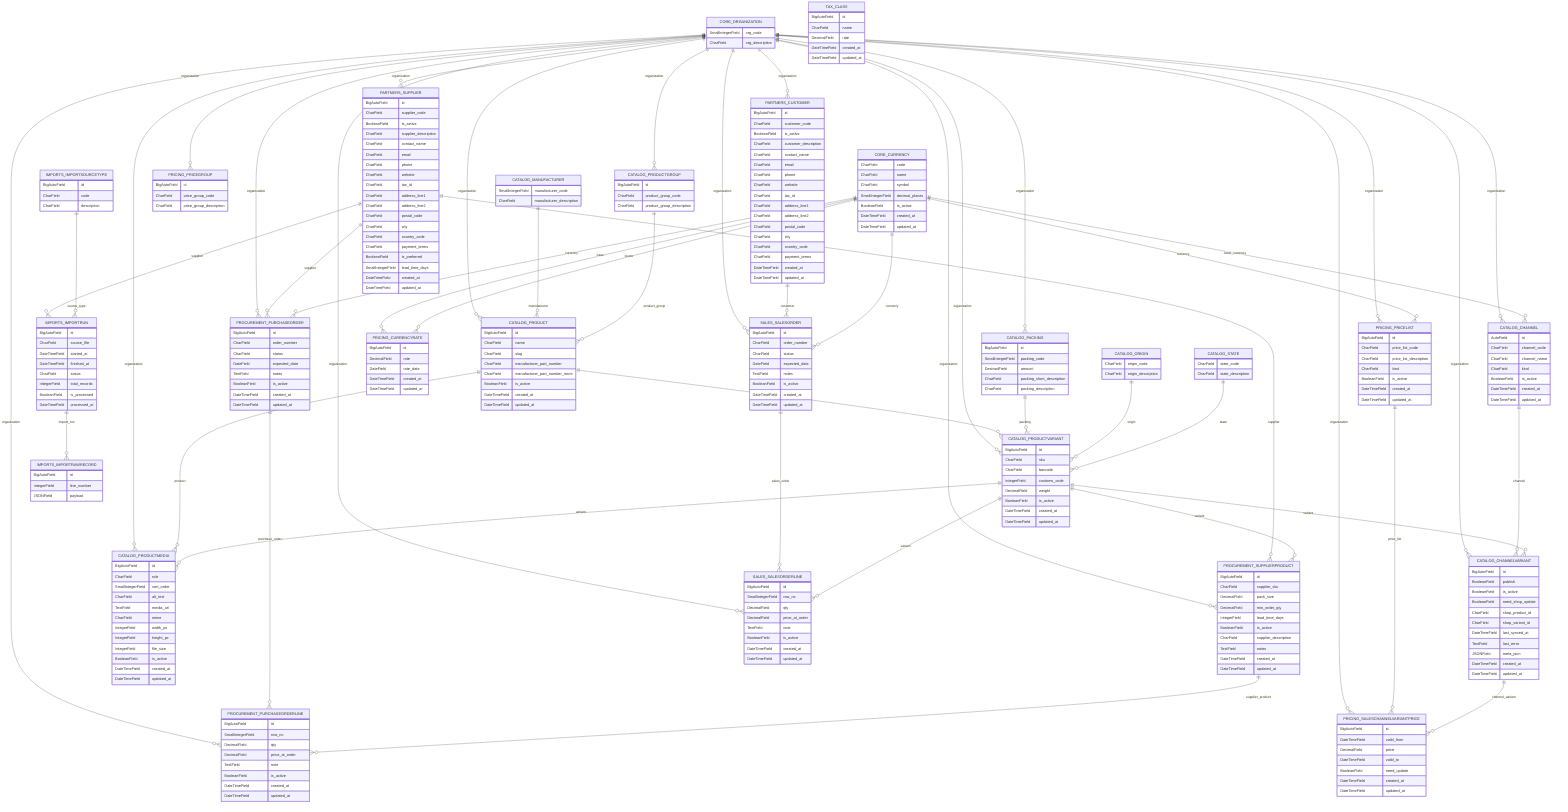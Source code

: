 erDiagram
    %% Relation symbols legend
    %% ||--o{  (one-to-many)  <= ForeignKey
    %% ||--|| (one-to-one)  <= OneToOneField
    %% }o--o{ (many-to-many)  <= ManyToManyField

    CORE_CURRENCY {
        CharField code
        CharField name
        CharField symbol
        SmallIntegerField decimal_places
        BooleanField is_active
        DateTimeField created_at
        DateTimeField updated_at
    }
    CORE_ORGANIZATION {
        SmallIntegerField org_code
        CharField org_description
    }
    CATALOG_CHANNEL {
        AutoField id
        CharField channel_code
        CharField channel_name
        CharField kind
        BooleanField is_active
        DateTimeField created_at
        DateTimeField updated_at
    }
    CATALOG_CHANNELVARIANT {
        BigAutoField id
        BooleanField publish
        BooleanField is_active
        BooleanField need_shop_update
        CharField shop_product_id
        CharField shop_variant_id
        DateTimeField last_synced_at
        TextField last_error
        JSONField meta_json
        DateTimeField created_at
        DateTimeField updated_at
    }
    CATALOG_MANUFACTURER {
        SmallIntegerField manufacturer_code
        CharField manufacturer_description
    }
    CATALOG_ORIGIN {
        CharField origin_code
        CharField origin_description
    }
    CATALOG_PACKING {
        BigAutoField id
        SmallIntegerField packing_code
        DecimalField amount
        CharField packing_short_description
        CharField packing_description
    }
    CATALOG_PRODUCT {
        BigAutoField id
        CharField name
        CharField slug
        CharField manufacturer_part_number
        CharField manufacturer_part_number_norm
        BooleanField is_active
        DateTimeField created_at
        DateTimeField updated_at
    }
    CATALOG_PRODUCTGROUP {
        BigAutoField id
        CharField product_group_code
        CharField product_group_description
    }
    CATALOG_PRODUCTMEDIA {
        BigAutoField id
        CharField role
        SmallIntegerField sort_order
        CharField alt_text
        TextField media_url
        CharField mime
        IntegerField width_px
        IntegerField height_px
        IntegerField file_size
        BooleanField is_active
        DateTimeField created_at
        DateTimeField updated_at
    }
    CATALOG_PRODUCTVARIANT {
        BigAutoField id
        CharField sku
        CharField barcode
        IntegerField customs_code
        DecimalField weight
        BooleanField is_active
        DateTimeField created_at
        DateTimeField updated_at
    }
    CATALOG_STATE {
        CharField state_code
        CharField state_description
    }
    PRICING_CURRENCYRATE {
        BigAutoField id
        DecimalField rate
        DateField rate_date
        DateTimeField created_at
        DateTimeField updated_at
    }
    PRICING_PRICEGROUP {
        BigAutoField id
        CharField price_group_code
        CharField price_group_description
    }
    PRICING_PRICELIST {
        BigAutoField id
        CharField price_list_code
        CharField price_list_description
        CharField kind
        BooleanField is_active
        DateTimeField created_at
        DateTimeField updated_at
    }
    PRICING_SALESCHANNELVARIANTPRICE {
        BigAutoField id
        DateTimeField valid_from
        DecimalField price
        DateTimeField valid_to
        BooleanField need_update
        DateTimeField created_at
        DateTimeField updated_at
    }
    TAX_CLASS {
        BigAutoField id
        CharField name
        DecimalField rate
        DateTimeField created_at
        DateTimeField updated_at
    }
    PARTNERS_CUSTOMER {
        BigAutoField id
        CharField customer_code
        BooleanField is_active
        CharField customer_description
        CharField contact_name
        CharField email
        CharField phone
        CharField website
        CharField tax_id
        CharField address_line1
        CharField address_line2
        CharField postal_code
        CharField city
        CharField country_code
        CharField payment_terms
        DateTimeField created_at
        DateTimeField updated_at
    }
    PARTNERS_SUPPLIER {
        BigAutoField id
        CharField supplier_code
        BooleanField is_active
        CharField supplier_description
        CharField contact_name
        CharField email
        CharField phone
        CharField website
        CharField tax_id
        CharField address_line1
        CharField address_line2
        CharField postal_code
        CharField city
        CharField country_code
        CharField payment_terms
        BooleanField is_preferred
        SmallIntegerField lead_time_days
        DateTimeField created_at
        DateTimeField updated_at
    }
    PROCUREMENT_PURCHASEORDER {
        BigAutoField id
        CharField order_number
        CharField status
        DateField expected_date
        TextField notes
        BooleanField is_active
        DateTimeField created_at
        DateTimeField updated_at
    }
    PROCUREMENT_PURCHASEORDERLINE {
        BigAutoField id
        SmallIntegerField row_no
        DecimalField qty
        DecimalField price_at_order
        TextField note
        BooleanField is_active
        DateTimeField created_at
        DateTimeField updated_at
    }
    PROCUREMENT_SUPPLIERPRODUCT {
        BigAutoField id
        CharField supplier_sku
        DecimalField pack_size
        DecimalField min_order_qty
        IntegerField lead_time_days
        BooleanField is_active
        CharField supplier_description
        TextField notes
        DateTimeField created_at
        DateTimeField updated_at
    }
    SALES_SALESORDER {
        BigAutoField id
        CharField order_number
        CharField status
        DateField expected_date
        TextField notes
        BooleanField is_active
        DateTimeField created_at
        DateTimeField updated_at
    }
    SALES_SALESORDERLINE {
        BigAutoField id
        SmallIntegerField row_no
        DecimalField qty
        DecimalField price_at_order
        TextField note
        BooleanField is_active
        DateTimeField created_at
        DateTimeField updated_at
    }
    IMPORTS_IMPORTRAWRECORD {
        BigAutoField id
        IntegerField line_number
        JSONField payload
    }
    IMPORTS_IMPORTRUN {
        BigAutoField id
        CharField source_file
        DateTimeField started_at
        DateTimeField finished_at
        CharField status
        IntegerField total_records
        BooleanField is_processed
        DateTimeField processed_at
    }
    IMPORTS_IMPORTSOURCETYPE {
        BigAutoField id
        CharField code
        CharField description
    }
    CORE_ORGANIZATION ||--o{ CATALOG_CHANNEL : organization
    CORE_CURRENCY ||--o{ CATALOG_CHANNEL : base_currency
    CORE_ORGANIZATION ||--o{ CATALOG_CHANNELVARIANT : organization
    CATALOG_CHANNEL ||--o{ CATALOG_CHANNELVARIANT : channel
    CATALOG_PRODUCTVARIANT ||--o{ CATALOG_CHANNELVARIANT : variant
    CORE_ORGANIZATION ||--o{ CATALOG_PACKING : organization
    CORE_ORGANIZATION ||--o{ CATALOG_PRODUCT : organization
    CATALOG_MANUFACTURER ||--o{ CATALOG_PRODUCT : manufacturer
    CATALOG_PRODUCTGROUP ||--o{ CATALOG_PRODUCT : product_group
    CORE_ORGANIZATION ||--o{ CATALOG_PRODUCTGROUP : organization
    CORE_ORGANIZATION ||--o{ CATALOG_PRODUCTMEDIA : organization
    CATALOG_PRODUCT ||--o{ CATALOG_PRODUCTMEDIA : product
    CATALOG_PRODUCTVARIANT ||--o{ CATALOG_PRODUCTMEDIA : variant
    CORE_ORGANIZATION ||--o{ CATALOG_PRODUCTVARIANT : organization
    CATALOG_PRODUCT ||--o{ CATALOG_PRODUCTVARIANT : product
    CATALOG_PACKING ||--o{ CATALOG_PRODUCTVARIANT : packing
    CATALOG_ORIGIN ||--o{ CATALOG_PRODUCTVARIANT : origin
    CATALOG_STATE ||--o{ CATALOG_PRODUCTVARIANT : state
    CORE_CURRENCY ||--o{ PRICING_CURRENCYRATE : base
    CORE_CURRENCY ||--o{ PRICING_CURRENCYRATE : quote
    CORE_ORGANIZATION ||--o{ PRICING_PRICEGROUP : organization
    CORE_ORGANIZATION ||--o{ PRICING_PRICELIST : organization
    CORE_CURRENCY ||--o{ PRICING_PRICELIST : currency
    CORE_ORGANIZATION ||--o{ PRICING_SALESCHANNELVARIANTPRICE : organization
    PRICING_PRICELIST ||--o{ PRICING_SALESCHANNELVARIANTPRICE : price_list
    CATALOG_CHANNELVARIANT ||--o{ PRICING_SALESCHANNELVARIANTPRICE : channel_variant
    CORE_ORGANIZATION ||--o{ PARTNERS_CUSTOMER : organization
    CORE_ORGANIZATION ||--o{ PARTNERS_SUPPLIER : organization
    CORE_ORGANIZATION ||--o{ PROCUREMENT_PURCHASEORDER : organization
    PARTNERS_SUPPLIER ||--o{ PROCUREMENT_PURCHASEORDER : supplier
    CORE_CURRENCY ||--o{ PROCUREMENT_PURCHASEORDER : currency
    CORE_ORGANIZATION ||--o{ PROCUREMENT_PURCHASEORDERLINE : organization
    PROCUREMENT_PURCHASEORDER ||--o{ PROCUREMENT_PURCHASEORDERLINE : purchase_order
    PROCUREMENT_SUPPLIERPRODUCT ||--o{ PROCUREMENT_PURCHASEORDERLINE : supplier_product
    CORE_ORGANIZATION ||--o{ PROCUREMENT_SUPPLIERPRODUCT : organization
    PARTNERS_SUPPLIER ||--o{ PROCUREMENT_SUPPLIERPRODUCT : supplier
    CATALOG_PRODUCTVARIANT ||--o{ PROCUREMENT_SUPPLIERPRODUCT : variant
    CORE_ORGANIZATION ||--o{ SALES_SALESORDER : organization
    PARTNERS_CUSTOMER ||--o{ SALES_SALESORDER : customer
    CORE_CURRENCY ||--o{ SALES_SALESORDER : currency
    CORE_ORGANIZATION ||--o{ SALES_SALESORDERLINE : organization
    SALES_SALESORDER ||--o{ SALES_SALESORDERLINE : sales_order
    CATALOG_PRODUCTVARIANT ||--o{ SALES_SALESORDERLINE : variant
    IMPORTS_IMPORTRUN ||--o{ IMPORTS_IMPORTRAWRECORD : import_run
    PARTNERS_SUPPLIER ||--o{ IMPORTS_IMPORTRUN : supplier
    IMPORTS_IMPORTSOURCETYPE ||--o{ IMPORTS_IMPORTRUN : source_type